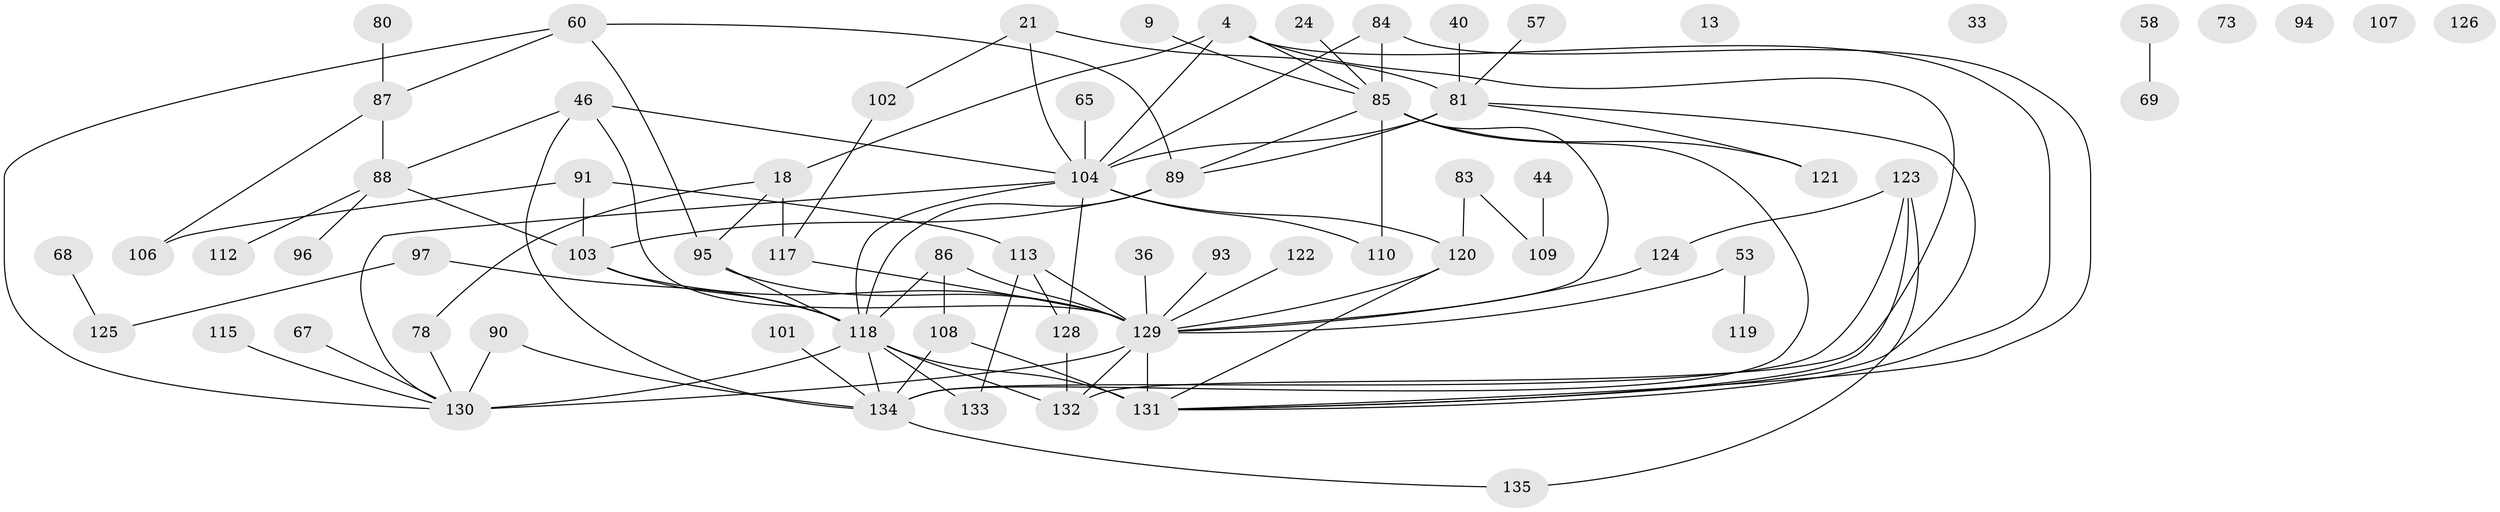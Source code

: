 // original degree distribution, {2: 0.2222222222222222, 4: 0.2222222222222222, 5: 0.06666666666666667, 6: 0.05185185185185185, 1: 0.17777777777777778, 3: 0.2074074074074074, 0: 0.044444444444444446, 9: 0.007407407407407408}
// Generated by graph-tools (version 1.1) at 2025/44/03/04/25 21:44:01]
// undirected, 67 vertices, 101 edges
graph export_dot {
graph [start="1"]
  node [color=gray90,style=filled];
  4;
  9;
  13;
  18 [super="+15"];
  21;
  24;
  33;
  36;
  40;
  44;
  46 [super="+22"];
  53;
  57;
  58;
  60;
  65;
  67;
  68;
  69 [super="+17"];
  73;
  78;
  80;
  81 [super="+2+20"];
  83;
  84 [super="+82"];
  85 [super="+72"];
  86 [super="+52"];
  87;
  88 [super="+12"];
  89;
  90;
  91 [super="+29+39"];
  93;
  94;
  95 [super="+74+37"];
  96;
  97;
  101;
  102;
  103 [super="+26"];
  104 [super="+56+23+51+66+99+98"];
  106 [super="+35"];
  107;
  108 [super="+34"];
  109;
  110 [super="+45"];
  112;
  113;
  115;
  117 [super="+28"];
  118 [super="+63+92+5+47+64+70"];
  119;
  120 [super="+54"];
  121;
  122;
  123 [super="+42"];
  124;
  125;
  126;
  128;
  129 [super="+3+16+62+127+79"];
  130 [super="+50+105"];
  131 [super="+7+75+77+114+76"];
  132 [super="+19"];
  133;
  134 [super="+100+116"];
  135;
  4 -- 18 [weight=2];
  4 -- 85;
  4 -- 132;
  4 -- 104;
  4 -- 131;
  9 -- 85;
  18 -- 95;
  18 -- 117 [weight=2];
  18 -- 78;
  21 -- 102;
  21 -- 81 [weight=2];
  21 -- 104;
  24 -- 85;
  36 -- 129;
  40 -- 81;
  44 -- 109;
  46 -- 134;
  46 -- 129;
  46 -- 88;
  46 -- 104;
  53 -- 119;
  53 -- 129;
  57 -- 81;
  58 -- 69;
  60 -- 87;
  60 -- 89;
  60 -- 95;
  60 -- 130;
  65 -- 104;
  67 -- 130;
  68 -- 125;
  78 -- 130;
  80 -- 87;
  81 -- 121;
  81 -- 89;
  81 -- 104;
  81 -- 131;
  83 -- 109;
  83 -- 120;
  84 -- 85 [weight=3];
  84 -- 104;
  84 -- 131;
  85 -- 89;
  85 -- 110;
  85 -- 121;
  85 -- 129;
  85 -- 134 [weight=2];
  86 -- 108 [weight=2];
  86 -- 118;
  86 -- 129;
  87 -- 88;
  87 -- 106;
  88 -- 96;
  88 -- 103;
  88 -- 112;
  89 -- 103 [weight=2];
  89 -- 118;
  90 -- 130;
  90 -- 134;
  91 -- 113 [weight=2];
  91 -- 103;
  91 -- 106;
  93 -- 129;
  95 -- 118 [weight=2];
  95 -- 129;
  97 -- 125;
  97 -- 118;
  101 -- 134;
  102 -- 117;
  103 -- 129 [weight=3];
  103 -- 118;
  104 -- 128;
  104 -- 120;
  104 -- 110;
  104 -- 130;
  104 -- 118 [weight=2];
  108 -- 134;
  108 -- 131 [weight=2];
  113 -- 128;
  113 -- 133;
  113 -- 129;
  115 -- 130;
  117 -- 129;
  118 -- 131 [weight=3];
  118 -- 132 [weight=2];
  118 -- 133;
  118 -- 130;
  118 -- 134 [weight=2];
  120 -- 129;
  120 -- 131 [weight=2];
  122 -- 129;
  123 -- 134;
  123 -- 124;
  123 -- 131;
  123 -- 135;
  124 -- 129;
  128 -- 132;
  129 -- 130 [weight=3];
  129 -- 131 [weight=3];
  129 -- 132;
  134 -- 135;
}
